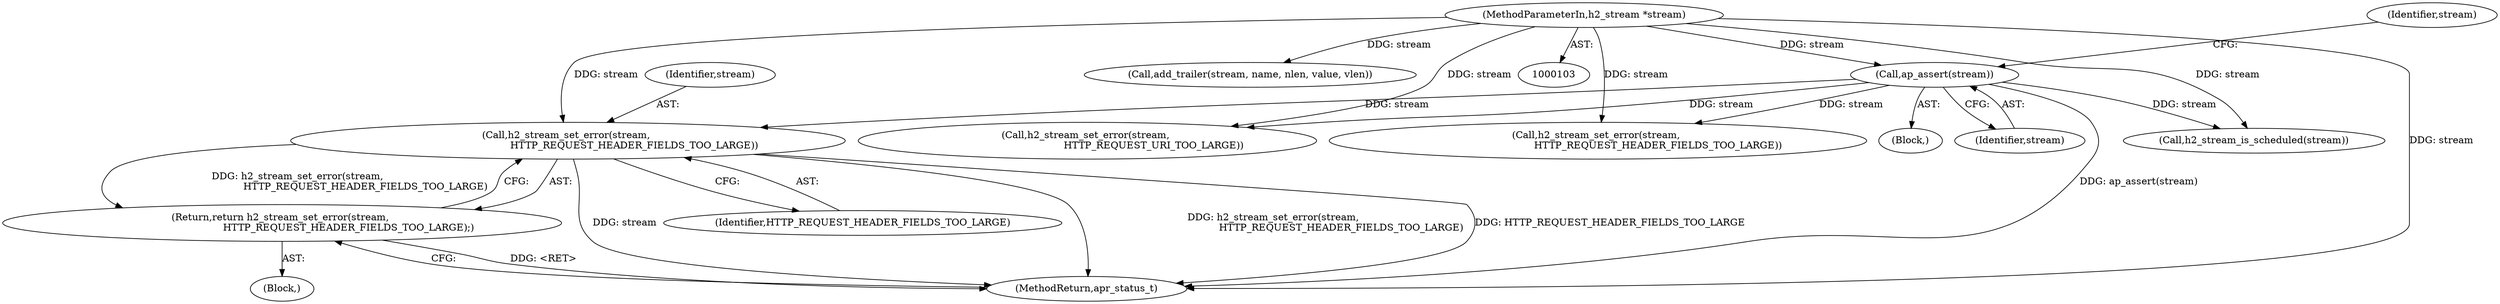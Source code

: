 digraph "1_httpd_29c63b786ae028d82405421585e91283c8fa0da3_0@pointer" {
"1000241" [label="(Call,h2_stream_set_error(stream, \n                                           HTTP_REQUEST_HEADER_FIELDS_TOO_LARGE))"];
"1000110" [label="(Call,ap_assert(stream))"];
"1000104" [label="(MethodParameterIn,h2_stream *stream)"];
"1000240" [label="(Return,return h2_stream_set_error(stream, \n                                           HTTP_REQUEST_HEADER_FIELDS_TOO_LARGE);)"];
"1000242" [label="(Identifier,stream)"];
"1000245" [label="(Call,h2_stream_is_scheduled(stream))"];
"1000104" [label="(MethodParameterIn,h2_stream *stream)"];
"1000115" [label="(Identifier,stream)"];
"1000221" [label="(Block,)"];
"1000301" [label="(MethodReturn,apr_status_t)"];
"1000249" [label="(Call,add_trailer(stream, name, nlen, value, vlen))"];
"1000243" [label="(Identifier,HTTP_REQUEST_HEADER_FIELDS_TOO_LARGE)"];
"1000111" [label="(Identifier,stream)"];
"1000110" [label="(Call,ap_assert(stream))"];
"1000195" [label="(Call,h2_stream_set_error(stream, \n                                       HTTP_REQUEST_HEADER_FIELDS_TOO_LARGE))"];
"1000109" [label="(Block,)"];
"1000241" [label="(Call,h2_stream_set_error(stream, \n                                           HTTP_REQUEST_HEADER_FIELDS_TOO_LARGE))"];
"1000240" [label="(Return,return h2_stream_set_error(stream, \n                                           HTTP_REQUEST_HEADER_FIELDS_TOO_LARGE);)"];
"1000156" [label="(Call,h2_stream_set_error(stream, \n                                           HTTP_REQUEST_URI_TOO_LARGE))"];
"1000241" -> "1000240"  [label="AST: "];
"1000241" -> "1000243"  [label="CFG: "];
"1000242" -> "1000241"  [label="AST: "];
"1000243" -> "1000241"  [label="AST: "];
"1000240" -> "1000241"  [label="CFG: "];
"1000241" -> "1000301"  [label="DDG: stream"];
"1000241" -> "1000301"  [label="DDG: h2_stream_set_error(stream, \n                                           HTTP_REQUEST_HEADER_FIELDS_TOO_LARGE)"];
"1000241" -> "1000301"  [label="DDG: HTTP_REQUEST_HEADER_FIELDS_TOO_LARGE"];
"1000241" -> "1000240"  [label="DDG: h2_stream_set_error(stream, \n                                           HTTP_REQUEST_HEADER_FIELDS_TOO_LARGE)"];
"1000110" -> "1000241"  [label="DDG: stream"];
"1000104" -> "1000241"  [label="DDG: stream"];
"1000110" -> "1000109"  [label="AST: "];
"1000110" -> "1000111"  [label="CFG: "];
"1000111" -> "1000110"  [label="AST: "];
"1000115" -> "1000110"  [label="CFG: "];
"1000110" -> "1000301"  [label="DDG: ap_assert(stream)"];
"1000104" -> "1000110"  [label="DDG: stream"];
"1000110" -> "1000156"  [label="DDG: stream"];
"1000110" -> "1000195"  [label="DDG: stream"];
"1000110" -> "1000245"  [label="DDG: stream"];
"1000104" -> "1000103"  [label="AST: "];
"1000104" -> "1000301"  [label="DDG: stream"];
"1000104" -> "1000156"  [label="DDG: stream"];
"1000104" -> "1000195"  [label="DDG: stream"];
"1000104" -> "1000245"  [label="DDG: stream"];
"1000104" -> "1000249"  [label="DDG: stream"];
"1000240" -> "1000221"  [label="AST: "];
"1000301" -> "1000240"  [label="CFG: "];
"1000240" -> "1000301"  [label="DDG: <RET>"];
}
